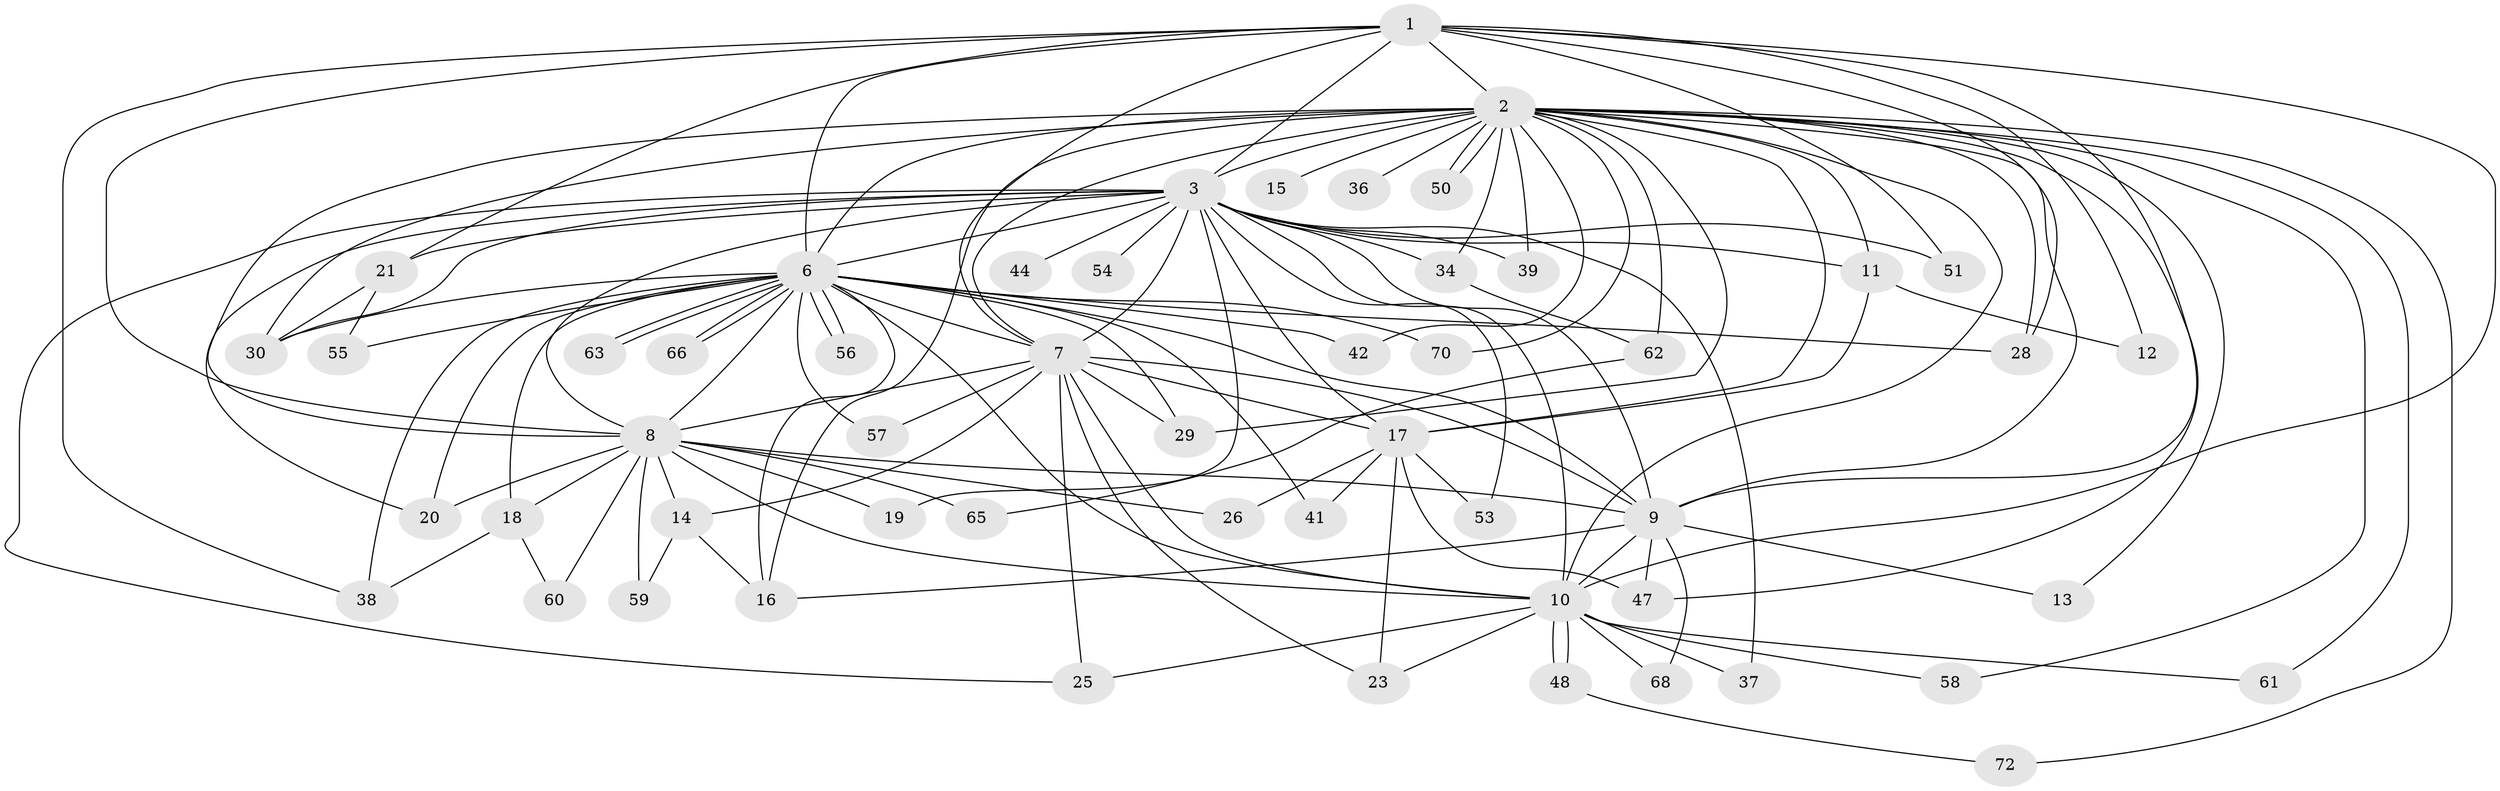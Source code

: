 // Generated by graph-tools (version 1.1) at 2025/23/03/03/25 07:23:36]
// undirected, 53 vertices, 127 edges
graph export_dot {
graph [start="1"]
  node [color=gray90,style=filled];
  1 [super="+46"];
  2 [super="+5"];
  3 [super="+4"];
  6 [super="+22"];
  7 [super="+27"];
  8 [super="+49"];
  9 [super="+64"];
  10 [super="+40"];
  11;
  12;
  13;
  14;
  15;
  16 [super="+31"];
  17 [super="+24"];
  18 [super="+69"];
  19;
  20 [super="+67"];
  21 [super="+32"];
  23 [super="+33"];
  25 [super="+45"];
  26;
  28;
  29 [super="+71"];
  30 [super="+35"];
  34 [super="+43"];
  36;
  37;
  38;
  39;
  41;
  42;
  44;
  47 [super="+52"];
  48;
  50;
  51;
  53;
  54;
  55;
  56;
  57;
  58;
  59;
  60;
  61;
  62;
  63;
  65;
  66;
  68;
  70;
  72;
  1 -- 2 [weight=2];
  1 -- 3 [weight=2];
  1 -- 6;
  1 -- 7;
  1 -- 8;
  1 -- 9;
  1 -- 10;
  1 -- 12;
  1 -- 21;
  1 -- 38;
  1 -- 51;
  1 -- 28;
  2 -- 3 [weight=4];
  2 -- 6 [weight=2];
  2 -- 7 [weight=2];
  2 -- 8 [weight=2];
  2 -- 9 [weight=2];
  2 -- 10 [weight=2];
  2 -- 39;
  2 -- 50;
  2 -- 50;
  2 -- 62;
  2 -- 70;
  2 -- 11;
  2 -- 72;
  2 -- 13;
  2 -- 15;
  2 -- 28;
  2 -- 29;
  2 -- 34 [weight=2];
  2 -- 36;
  2 -- 42;
  2 -- 58;
  2 -- 61;
  2 -- 47;
  2 -- 16;
  2 -- 17;
  2 -- 30;
  3 -- 6 [weight=2];
  3 -- 7 [weight=2];
  3 -- 8 [weight=2];
  3 -- 9 [weight=2];
  3 -- 10 [weight=3];
  3 -- 11;
  3 -- 17;
  3 -- 21;
  3 -- 44 [weight=2];
  3 -- 53;
  3 -- 54 [weight=2];
  3 -- 19;
  3 -- 30;
  3 -- 34;
  3 -- 37;
  3 -- 39;
  3 -- 51;
  3 -- 25;
  3 -- 20;
  6 -- 7;
  6 -- 8 [weight=2];
  6 -- 9 [weight=2];
  6 -- 10;
  6 -- 18;
  6 -- 20;
  6 -- 28;
  6 -- 30;
  6 -- 38;
  6 -- 41;
  6 -- 42;
  6 -- 55;
  6 -- 56;
  6 -- 56;
  6 -- 63;
  6 -- 63;
  6 -- 66;
  6 -- 66;
  6 -- 70;
  6 -- 16;
  6 -- 57;
  6 -- 29;
  7 -- 8;
  7 -- 9;
  7 -- 10;
  7 -- 14;
  7 -- 23;
  7 -- 25;
  7 -- 29;
  7 -- 57;
  7 -- 17;
  8 -- 9;
  8 -- 10;
  8 -- 14;
  8 -- 18;
  8 -- 19;
  8 -- 20;
  8 -- 26;
  8 -- 59;
  8 -- 60;
  8 -- 65;
  9 -- 10;
  9 -- 13;
  9 -- 16;
  9 -- 47;
  9 -- 68;
  10 -- 23;
  10 -- 25;
  10 -- 37;
  10 -- 48;
  10 -- 48;
  10 -- 58;
  10 -- 61;
  10 -- 68;
  11 -- 12;
  11 -- 17;
  14 -- 16;
  14 -- 59;
  17 -- 26;
  17 -- 41;
  17 -- 47;
  17 -- 23;
  17 -- 53;
  18 -- 60;
  18 -- 38;
  21 -- 30;
  21 -- 55;
  34 -- 62;
  48 -- 72;
  62 -- 65;
}
